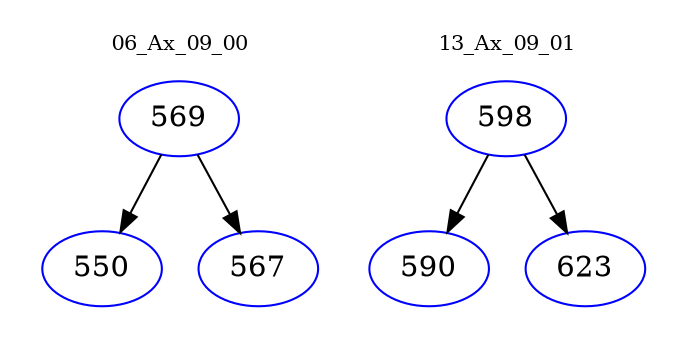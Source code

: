 digraph{
subgraph cluster_0 {
color = white
label = "06_Ax_09_00";
fontsize=10;
T0_569 [label="569", color="blue"]
T0_569 -> T0_550 [color="black"]
T0_550 [label="550", color="blue"]
T0_569 -> T0_567 [color="black"]
T0_567 [label="567", color="blue"]
}
subgraph cluster_1 {
color = white
label = "13_Ax_09_01";
fontsize=10;
T1_598 [label="598", color="blue"]
T1_598 -> T1_590 [color="black"]
T1_590 [label="590", color="blue"]
T1_598 -> T1_623 [color="black"]
T1_623 [label="623", color="blue"]
}
}

